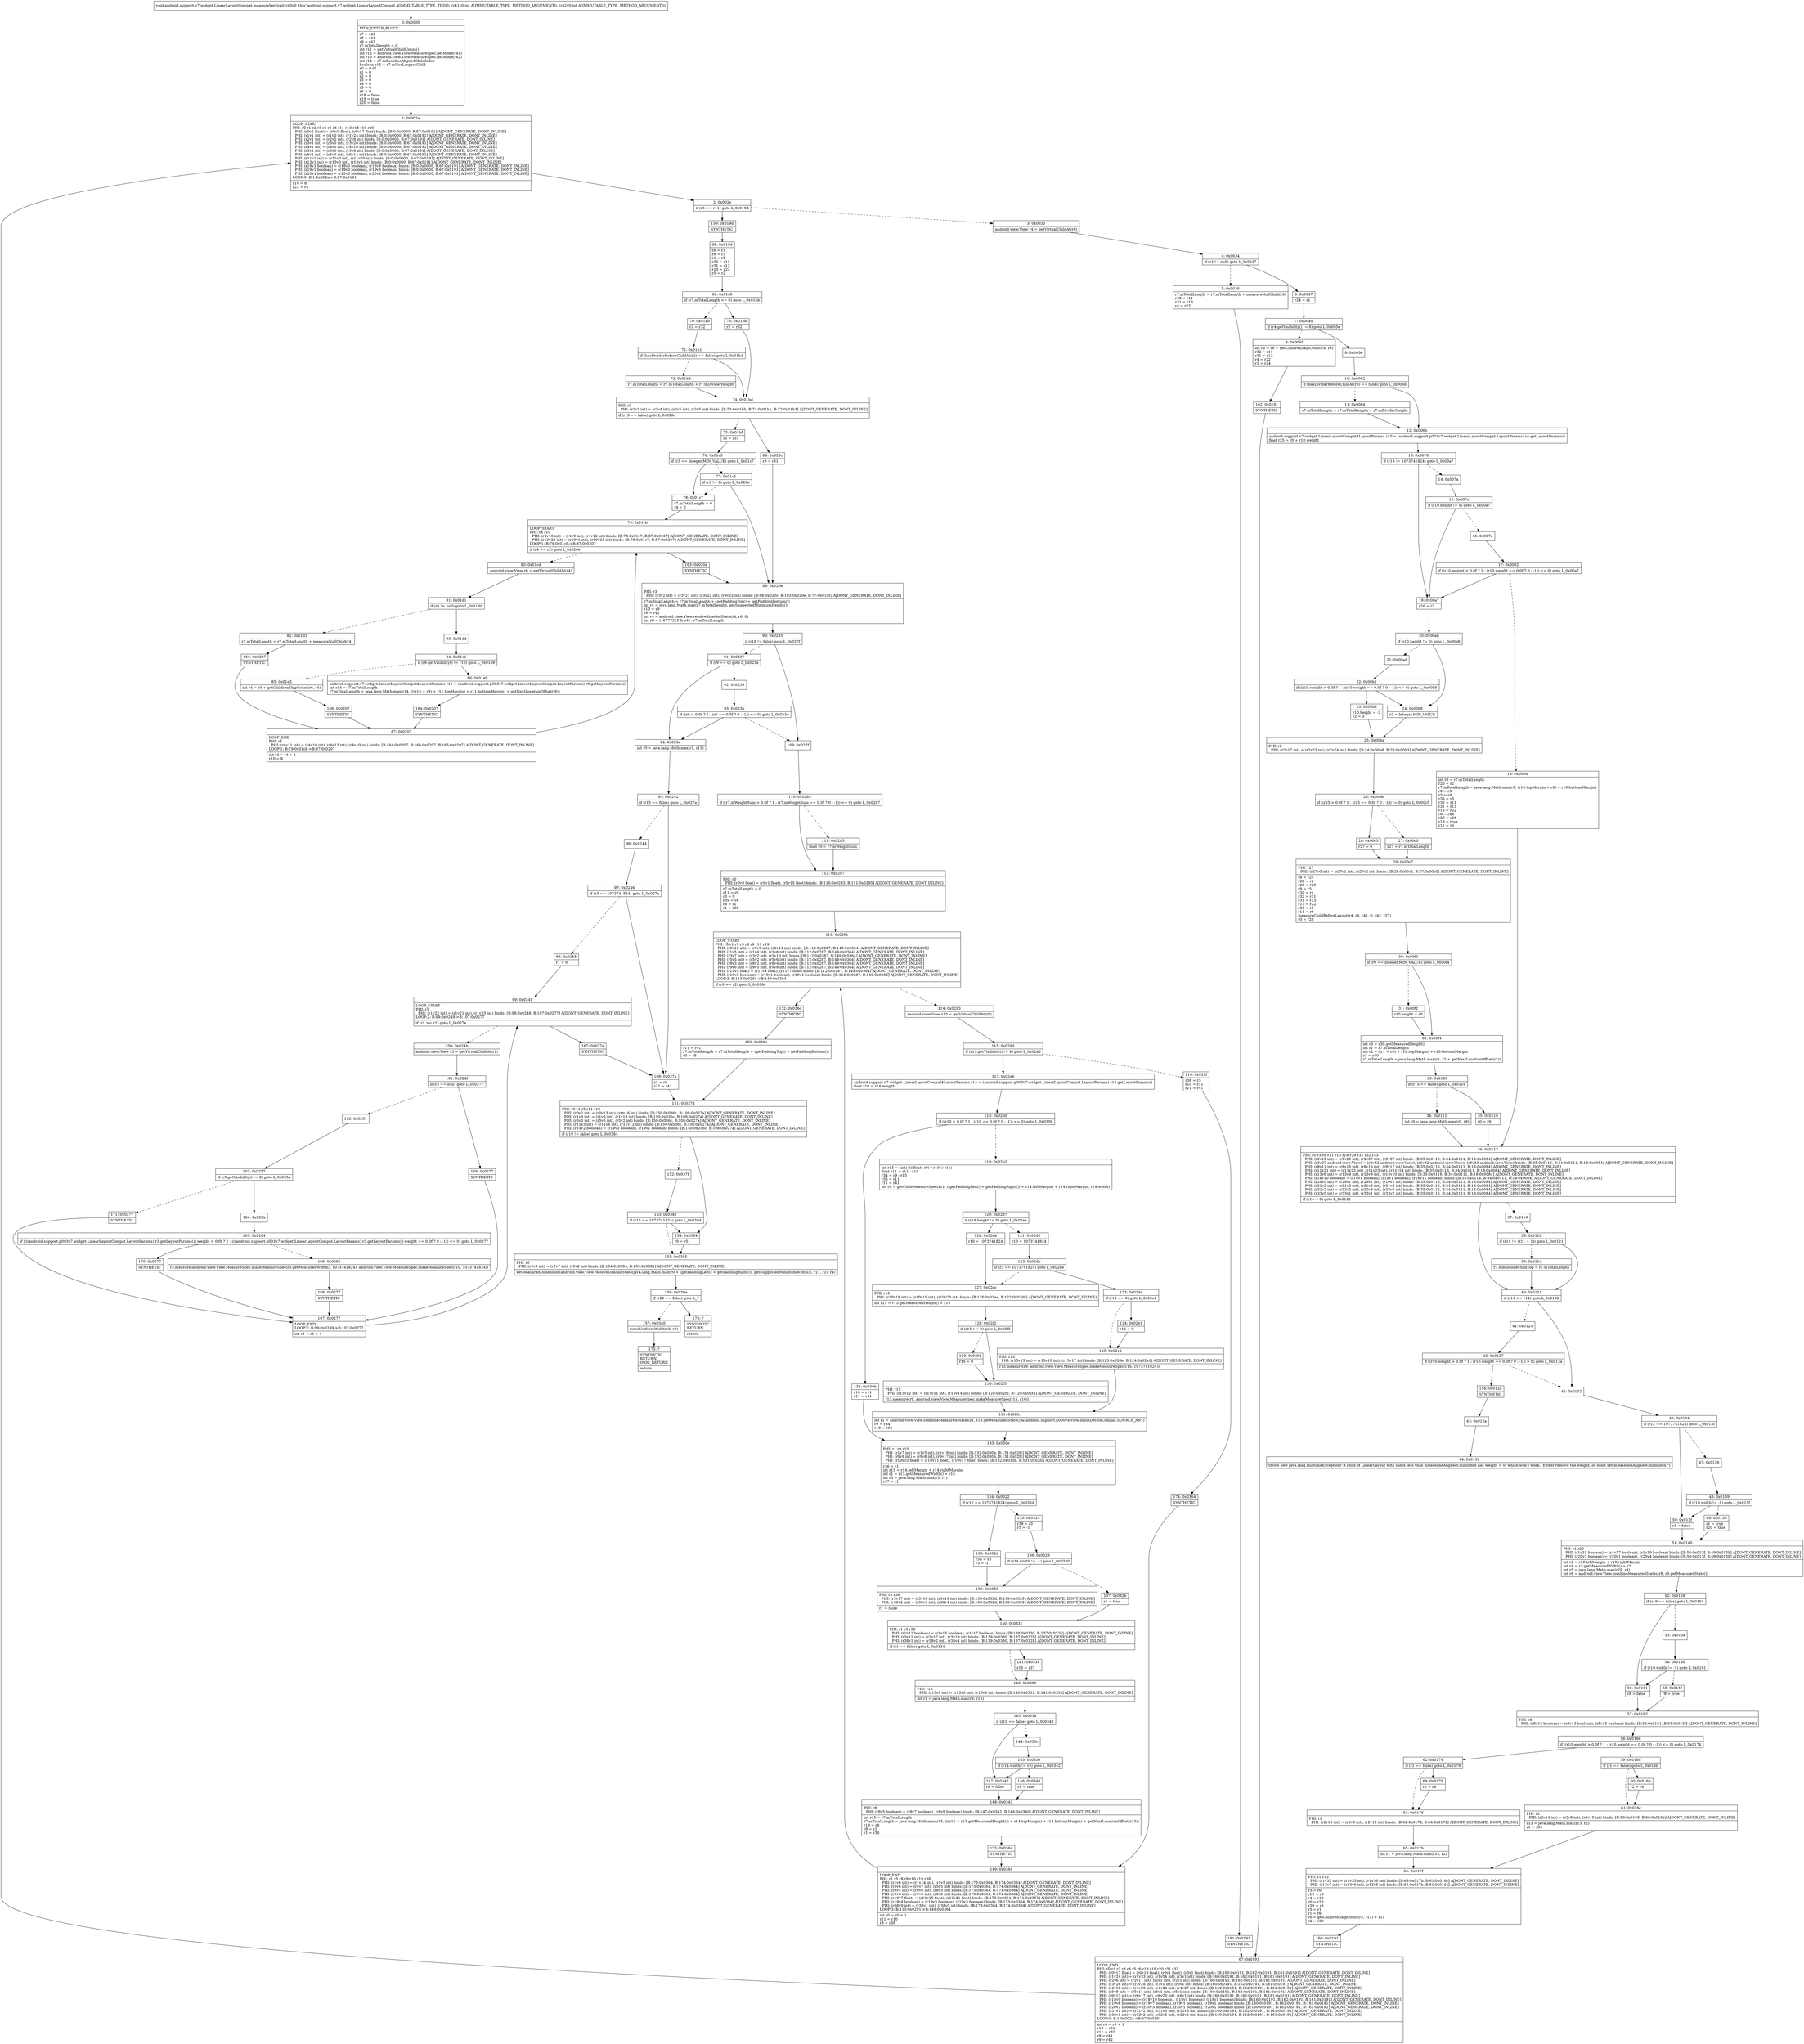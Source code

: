 digraph "CFG forandroid.support.v7.widget.LinearLayoutCompat.measureVertical(II)V" {
Node_0 [shape=record,label="{0\:\ 0x0000|MTH_ENTER_BLOCK\l|r7 = r40\lr8 = r41\lr9 = r42\lr7.mTotalLength = 0\lint r11 = getVirtualChildCount()\lint r12 = android.view.View.MeasureSpec.getMode(r41)\lint r13 = android.view.View.MeasureSpec.getMode(r42)\lint r14 = r7.mBaselineAlignedChildIndex\lboolean r15 = r7.mUseLargestChild\lr0 = 0.0f\lr1 = 0\lr2 = 0\lr3 = 0\lr4 = 0\lr5 = 0\lr6 = 0\lr18 = false\lr19 = true\lr20 = false\l}"];
Node_1 [shape=record,label="{1\:\ 0x002a|LOOP_START\lPHI: r0 r1 r2 r3 r4 r5 r6 r11 r13 r18 r19 r20 \l  PHI: (r0v1 float) = (r0v0 float), (r0v17 float) binds: [B:0:0x0000, B:67:0x0191] A[DONT_GENERATE, DONT_INLINE]\l  PHI: (r1v1 int) = (r1v0 int), (r1v24 int) binds: [B:0:0x0000, B:67:0x0191] A[DONT_GENERATE, DONT_INLINE]\l  PHI: (r2v1 int) = (r2v0 int), (r2v6 int) binds: [B:0:0x0000, B:67:0x0191] A[DONT_GENERATE, DONT_INLINE]\l  PHI: (r3v1 int) = (r3v0 int), (r3v26 int) binds: [B:0:0x0000, B:67:0x0191] A[DONT_GENERATE, DONT_INLINE]\l  PHI: (r4v1 int) = (r4v0 int), (r4v16 int) binds: [B:0:0x0000, B:67:0x0191] A[DONT_GENERATE, DONT_INLINE]\l  PHI: (r5v1 int) = (r5v0 int), (r5v8 int) binds: [B:0:0x0000, B:67:0x0191] A[DONT_GENERATE, DONT_INLINE]\l  PHI: (r6v1 int) = (r6v0 int), (r6v14 int) binds: [B:0:0x0000, B:67:0x0191] A[DONT_GENERATE, DONT_INLINE]\l  PHI: (r11v1 int) = (r11v0 int), (r11v20 int) binds: [B:0:0x0000, B:67:0x0191] A[DONT_GENERATE, DONT_INLINE]\l  PHI: (r13v1 int) = (r13v0 int), (r13v5 int) binds: [B:0:0x0000, B:67:0x0191] A[DONT_GENERATE, DONT_INLINE]\l  PHI: (r18v1 boolean) = (r18v0 boolean), (r18v9 boolean) binds: [B:0:0x0000, B:67:0x0191] A[DONT_GENERATE, DONT_INLINE]\l  PHI: (r19v1 boolean) = (r19v0 boolean), (r19v6 boolean) binds: [B:0:0x0000, B:67:0x0191] A[DONT_GENERATE, DONT_INLINE]\l  PHI: (r20v1 boolean) = (r20v0 boolean), (r20v2 boolean) binds: [B:0:0x0000, B:67:0x0191] A[DONT_GENERATE, DONT_INLINE]\lLOOP:0: B:1:0x002a\-\>B:67:0x0191\l|r10 = 8\lr22 = r4\l}"];
Node_2 [shape=record,label="{2\:\ 0x002e|if (r6 \>= r11) goto L_0x019d\l}"];
Node_3 [shape=record,label="{3\:\ 0x0030|android.view.View r4 = getVirtualChildAt(r6)\l}"];
Node_4 [shape=record,label="{4\:\ 0x0034|if (r4 != null) goto L_0x0047\l}"];
Node_5 [shape=record,label="{5\:\ 0x0036|r7.mTotalLength = r7.mTotalLength + measureNullChild(r6)\lr32 = r11\lr31 = r13\lr4 = r22\l}"];
Node_6 [shape=record,label="{6\:\ 0x0047|r24 = r1\l}"];
Node_7 [shape=record,label="{7\:\ 0x004d|if (r4.getVisibility() != 8) goto L_0x005e\l}"];
Node_8 [shape=record,label="{8\:\ 0x004f|int r6 = r6 + getChildrenSkipCount(r4, r6)\lr32 = r11\lr31 = r13\lr4 = r22\lr1 = r24\l}"];
Node_9 [shape=record,label="{9\:\ 0x005e}"];
Node_10 [shape=record,label="{10\:\ 0x0062|if (hasDividerBeforeChildAt(r6) == false) goto L_0x006b\l}"];
Node_11 [shape=record,label="{11\:\ 0x0064|r7.mTotalLength = r7.mTotalLength + r7.mDividerHeight\l}"];
Node_12 [shape=record,label="{12\:\ 0x006b|android.support.v7.widget.LinearLayoutCompat$LayoutParams r10 = (android.support.p003v7.widget.LinearLayoutCompat.LayoutParams) r4.getLayoutParams()\lfloat r25 = r0 + r10.weight\l}"];
Node_13 [shape=record,label="{13\:\ 0x0078|if (r13 != 1073741824) goto L_0x00a7\l}"];
Node_14 [shape=record,label="{14\:\ 0x007a}"];
Node_15 [shape=record,label="{15\:\ 0x007c|if (r10.height != 0) goto L_0x00a7\l}"];
Node_16 [shape=record,label="{16\:\ 0x007e}"];
Node_17 [shape=record,label="{17\:\ 0x0082|if ((r10.weight \> 0.0f ? 1 : (r10.weight == 0.0f ? 0 : \-1)) \<= 0) goto L_0x00a7\l}"];
Node_18 [shape=record,label="{18\:\ 0x0084|int r0 = r7.mTotalLength\lr26 = r2\lr7.mTotalLength = java.lang.Math.max(r0, (r10.topMargin + r0) + r10.bottomMargin)\lr0 = r3\lr3 = r4\lr33 = r5\lr32 = r11\lr31 = r13\lr13 = r22\lr8 = r24\lr29 = r26\lr18 = true\lr11 = r6\l}"];
Node_19 [shape=record,label="{19\:\ 0x00a7|r26 = r2\l}"];
Node_20 [shape=record,label="{20\:\ 0x00ab|if (r10.height != 0) goto L_0x00b8\l}"];
Node_21 [shape=record,label="{21\:\ 0x00ad}"];
Node_22 [shape=record,label="{22\:\ 0x00b1|if ((r10.weight \> 0.0f ? 1 : (r10.weight == 0.0f ? 0 : \-1)) \<= 0) goto L_0x00b8\l}"];
Node_23 [shape=record,label="{23\:\ 0x00b3|r10.height = \-2\lr2 = 0\l}"];
Node_24 [shape=record,label="{24\:\ 0x00b8|r2 = Integer.MIN_VALUE\l}"];
Node_25 [shape=record,label="{25\:\ 0x00ba|PHI: r2 \l  PHI: (r2v17 int) = (r2v23 int), (r2v24 int) binds: [B:24:0x00b8, B:23:0x00b3] A[DONT_GENERATE, DONT_INLINE]\l}"];
Node_26 [shape=record,label="{26\:\ 0x00be|if ((r25 \> 0.0f ? 1 : (r25 == 0.0f ? 0 : \-1)) != 0) goto L_0x00c5\l}"];
Node_27 [shape=record,label="{27\:\ 0x00c0|r27 = r7.mTotalLength\l}"];
Node_28 [shape=record,label="{28\:\ 0x00c5|r27 = 0\l}"];
Node_29 [shape=record,label="{29\:\ 0x00c7|PHI: r27 \l  PHI: (r27v0 int) = (r27v1 int), (r27v2 int) binds: [B:28:0x00c5, B:27:0x00c0] A[DONT_GENERATE, DONT_INLINE]\l|r8 = r24\lr28 = r2\lr29 = r26\lr9 = r3\lr30 = r4\lr32 = r11\lr31 = r13\lr13 = r22\lr33 = r5\lr11 = r6\lmeasureChildBeforeLayout(r4, r6, r41, 0, r42, r27)\lr0 = r28\l}"];
Node_30 [shape=record,label="{30\:\ 0x00f0|if (r0 == Integer.MIN_VALUE) goto L_0x00f4\l}"];
Node_31 [shape=record,label="{31\:\ 0x00f2|r10.height = r0\l}"];
Node_32 [shape=record,label="{32\:\ 0x00f4|int r0 = r30.getMeasuredHeight()\lint r1 = r7.mTotalLength\lint r2 = ((r1 + r0) + r10.topMargin) + r10.bottomMargin\lr3 = r30\lr7.mTotalLength = java.lang.Math.max(r1, r2 + getNextLocationOffset(r3))\l}"];
Node_33 [shape=record,label="{33\:\ 0x010f|if (r15 == false) goto L_0x0116\l}"];
Node_34 [shape=record,label="{34\:\ 0x0111|int r0 = java.lang.Math.max(r0, r9)\l}"];
Node_35 [shape=record,label="{35\:\ 0x0116|r0 = r9\l}"];
Node_36 [shape=record,label="{36\:\ 0x0117|PHI: r0 r3 r8 r11 r13 r18 r29 r31 r32 r33 \l  PHI: (r0v18 int) = (r0v26 int), (r0v27 int), (r0v37 int) binds: [B:35:0x0116, B:34:0x0111, B:18:0x0084] A[DONT_GENERATE, DONT_INLINE]\l  PHI: (r3v27 android.view.View) = (r3v32 android.view.View), (r3v32 android.view.View), (r3v33 android.view.View) binds: [B:35:0x0116, B:34:0x0111, B:18:0x0084] A[DONT_GENERATE, DONT_INLINE]\l  PHI: (r8v11 int) = (r8v16 int), (r8v16 int), (r8v17 int) binds: [B:35:0x0116, B:34:0x0111, B:18:0x0084] A[DONT_GENERATE, DONT_INLINE]\l  PHI: (r11v21 int) = (r11v23 int), (r11v23 int), (r11v24 int) binds: [B:35:0x0116, B:34:0x0111, B:18:0x0084] A[DONT_GENERATE, DONT_INLINE]\l  PHI: (r13v6 int) = (r13v9 int), (r13v9 int), (r13v10 int) binds: [B:35:0x0116, B:34:0x0111, B:18:0x0084] A[DONT_GENERATE, DONT_INLINE]\l  PHI: (r18v10 boolean) = (r18v1 boolean), (r18v1 boolean), (r18v11 boolean) binds: [B:35:0x0116, B:34:0x0111, B:18:0x0084] A[DONT_GENERATE, DONT_INLINE]\l  PHI: (r29v0 int) = (r29v1 int), (r29v1 int), (r29v2 int) binds: [B:35:0x0116, B:34:0x0111, B:18:0x0084] A[DONT_GENERATE, DONT_INLINE]\l  PHI: (r31v2 int) = (r31v3 int), (r31v3 int), (r31v4 int) binds: [B:35:0x0116, B:34:0x0111, B:18:0x0084] A[DONT_GENERATE, DONT_INLINE]\l  PHI: (r32v2 int) = (r32v3 int), (r32v3 int), (r32v4 int) binds: [B:35:0x0116, B:34:0x0111, B:18:0x0084] A[DONT_GENERATE, DONT_INLINE]\l  PHI: (r33v0 int) = (r33v1 int), (r33v1 int), (r33v2 int) binds: [B:35:0x0116, B:34:0x0111, B:18:0x0084] A[DONT_GENERATE, DONT_INLINE]\l|if (r14 \< 0) goto L_0x0121\l}"];
Node_37 [shape=record,label="{37\:\ 0x0119}"];
Node_38 [shape=record,label="{38\:\ 0x011b|if (r14 != (r11 + 1)) goto L_0x0121\l}"];
Node_39 [shape=record,label="{39\:\ 0x011d|r7.mBaselineChildTop = r7.mTotalLength\l}"];
Node_40 [shape=record,label="{40\:\ 0x0121|if (r11 \>= r14) goto L_0x0132\l}"];
Node_41 [shape=record,label="{41\:\ 0x0123}"];
Node_42 [shape=record,label="{42\:\ 0x0127|if ((r10.weight \> 0.0f ? 1 : (r10.weight == 0.0f ? 0 : \-1)) \> 0) goto L_0x012a\l}"];
Node_43 [shape=record,label="{43\:\ 0x012a}"];
Node_44 [shape=record,label="{44\:\ 0x0131|throw new java.lang.RuntimeException(\"A child of LinearLayout with index less than mBaselineAlignedChildIndex has weight \> 0, which won't work.  Either remove the weight, or don't set mBaselineAlignedChildIndex.\")\l}"];
Node_45 [shape=record,label="{45\:\ 0x0132}"];
Node_46 [shape=record,label="{46\:\ 0x0134|if (r12 == 1073741824) goto L_0x013f\l}"];
Node_47 [shape=record,label="{47\:\ 0x0136}"];
Node_48 [shape=record,label="{48\:\ 0x0139|if (r10.width != \-1) goto L_0x013f\l}"];
Node_49 [shape=record,label="{49\:\ 0x013b|r1 = true\lr20 = true\l}"];
Node_50 [shape=record,label="{50\:\ 0x013f|r1 = false\l}"];
Node_51 [shape=record,label="{51\:\ 0x0140|PHI: r1 r20 \l  PHI: (r1v31 boolean) = (r1v37 boolean), (r1v39 boolean) binds: [B:50:0x013f, B:49:0x013b] A[DONT_GENERATE, DONT_INLINE]\l  PHI: (r20v3 boolean) = (r20v1 boolean), (r20v4 boolean) binds: [B:50:0x013f, B:49:0x013b] A[DONT_GENERATE, DONT_INLINE]\l|int r2 = r10.leftMargin + r10.rightMargin\lint r4 = r3.getMeasuredWidth() + r2\lint r5 = java.lang.Math.max(r29, r4)\lint r6 = android.view.View.combineMeasuredStates(r8, r3.getMeasuredState())\l}"];
Node_52 [shape=record,label="{52\:\ 0x0158|if (r19 == false) goto L_0x0161\l}"];
Node_53 [shape=record,label="{53\:\ 0x015a}"];
Node_54 [shape=record,label="{54\:\ 0x015d|if (r10.width != \-1) goto L_0x0161\l}"];
Node_55 [shape=record,label="{55\:\ 0x015f|r8 = true\l}"];
Node_56 [shape=record,label="{56\:\ 0x0161|r8 = false\l}"];
Node_57 [shape=record,label="{57\:\ 0x0162|PHI: r8 \l  PHI: (r8v12 boolean) = (r8v13 boolean), (r8v15 boolean) binds: [B:56:0x0161, B:55:0x015f] A[DONT_GENERATE, DONT_INLINE]\l}"];
Node_58 [shape=record,label="{58\:\ 0x0166|if ((r10.weight \> 0.0f ? 1 : (r10.weight == 0.0f ? 0 : \-1)) \<= 0) goto L_0x0174\l}"];
Node_59 [shape=record,label="{59\:\ 0x0168|if (r1 == false) goto L_0x016b\l}"];
Node_60 [shape=record,label="{60\:\ 0x016b|r2 = r4\l}"];
Node_61 [shape=record,label="{61\:\ 0x016c|PHI: r2 \l  PHI: (r2v14 int) = (r2v8 int), (r2v15 int) binds: [B:59:0x0168, B:60:0x016b] A[DONT_GENERATE, DONT_INLINE]\l|r13 = java.lang.Math.max(r13, r2)\lr1 = r33\l}"];
Node_62 [shape=record,label="{62\:\ 0x0174|if (r1 == false) goto L_0x0179\l}"];
Node_63 [shape=record,label="{63\:\ 0x0176|PHI: r2 \l  PHI: (r2v13 int) = (r2v8 int), (r2v12 int) binds: [B:62:0x0174, B:64:0x0179] A[DONT_GENERATE, DONT_INLINE]\l}"];
Node_64 [shape=record,label="{64\:\ 0x0179|r2 = r4\l}"];
Node_65 [shape=record,label="{65\:\ 0x017b|int r1 = java.lang.Math.max(r33, r2)\l}"];
Node_66 [shape=record,label="{66\:\ 0x017f|PHI: r1 r13 \l  PHI: (r1v32 int) = (r1v35 int), (r1v36 int) binds: [B:65:0x017b, B:61:0x016c] A[DONT_GENERATE, DONT_INLINE]\l  PHI: (r13v7 int) = (r13v6 int), (r13v8 int) binds: [B:65:0x017b, B:61:0x016c] A[DONT_GENERATE, DONT_INLINE]\l|r3 = r0\lr19 = r8\lr4 = r13\lr0 = r25\lr39 = r5\lr5 = r1\lr1 = r6\lr6 = getChildrenSkipCount(r3, r11) + r11\lr2 = r39\l}"];
Node_67 [shape=record,label="{67\:\ 0x0191|LOOP_END\lPHI: r0 r1 r2 r3 r4 r5 r6 r18 r19 r20 r31 r32 \l  PHI: (r0v17 float) = (r0v19 float), (r0v1 float), (r0v1 float) binds: [B:160:0x0191, B:162:0x0191, B:161:0x0191] A[DONT_GENERATE, DONT_INLINE]\l  PHI: (r1v24 int) = (r1v33 int), (r1v54 int), (r1v1 int) binds: [B:160:0x0191, B:162:0x0191, B:161:0x0191] A[DONT_GENERATE, DONT_INLINE]\l  PHI: (r2v6 int) = (r2v11 int), (r2v1 int), (r2v1 int) binds: [B:160:0x0191, B:162:0x0191, B:161:0x0191] A[DONT_GENERATE, DONT_INLINE]\l  PHI: (r3v26 int) = (r3v28 int), (r3v1 int), (r3v1 int) binds: [B:160:0x0191, B:162:0x0191, B:161:0x0191] A[DONT_GENERATE, DONT_INLINE]\l  PHI: (r4v16 int) = (r4v20 int), (r4v24 int), (r4v27 int) binds: [B:160:0x0191, B:162:0x0191, B:161:0x0191] A[DONT_GENERATE, DONT_INLINE]\l  PHI: (r5v8 int) = (r5v11 int), (r5v1 int), (r5v1 int) binds: [B:160:0x0191, B:162:0x0191, B:161:0x0191] A[DONT_GENERATE, DONT_INLINE]\l  PHI: (r6v13 int) = (r6v17 int), (r6v20 int), (r6v1 int) binds: [B:160:0x0191, B:162:0x0191, B:161:0x0191] A[DONT_GENERATE, DONT_INLINE]\l  PHI: (r18v9 boolean) = (r18v10 boolean), (r18v1 boolean), (r18v1 boolean) binds: [B:160:0x0191, B:162:0x0191, B:161:0x0191] A[DONT_GENERATE, DONT_INLINE]\l  PHI: (r19v6 boolean) = (r19v7 boolean), (r19v1 boolean), (r19v1 boolean) binds: [B:160:0x0191, B:162:0x0191, B:161:0x0191] A[DONT_GENERATE, DONT_INLINE]\l  PHI: (r20v2 boolean) = (r20v3 boolean), (r20v1 boolean), (r20v1 boolean) binds: [B:160:0x0191, B:162:0x0191, B:161:0x0191] A[DONT_GENERATE, DONT_INLINE]\l  PHI: (r31v1 int) = (r31v2 int), (r31v5 int), (r31v6 int) binds: [B:160:0x0191, B:162:0x0191, B:161:0x0191] A[DONT_GENERATE, DONT_INLINE]\l  PHI: (r32v1 int) = (r32v2 int), (r32v5 int), (r32v6 int) binds: [B:160:0x0191, B:162:0x0191, B:161:0x0191] A[DONT_GENERATE, DONT_INLINE]\lLOOP:0: B:1:0x002a\-\>B:67:0x0191\l|int r6 = r6 + 1\lr13 = r31\lr11 = r32\lr8 = r41\lr9 = r42\l}"];
Node_68 [shape=record,label="{68\:\ 0x019d|r8 = r1\lr9 = r3\lr1 = r5\lr32 = r11\lr31 = r13\lr13 = r22\lr5 = r2\l}"];
Node_69 [shape=record,label="{69\:\ 0x01a9|if (r7.mTotalLength \<= 0) goto L_0x01bb\l}"];
Node_70 [shape=record,label="{70\:\ 0x01ab|r2 = r32\l}"];
Node_71 [shape=record,label="{71\:\ 0x01b1|if (hasDividerBeforeChildAt(r2) == false) goto L_0x01bd\l}"];
Node_72 [shape=record,label="{72\:\ 0x01b3|r7.mTotalLength = r7.mTotalLength + r7.mDividerHeight\l}"];
Node_73 [shape=record,label="{73\:\ 0x01bb|r2 = r32\l}"];
Node_74 [shape=record,label="{74\:\ 0x01bd|PHI: r2 \l  PHI: (r2v3 int) = (r2v4 int), (r2v5 int), (r2v5 int) binds: [B:73:0x01bb, B:71:0x01b1, B:72:0x01b3] A[DONT_GENERATE, DONT_INLINE]\l|if (r15 == false) goto L_0x020c\l}"];
Node_75 [shape=record,label="{75\:\ 0x01bf|r3 = r31\l}"];
Node_76 [shape=record,label="{76\:\ 0x01c3|if (r3 == Integer.MIN_VALUE) goto L_0x01c7\l}"];
Node_77 [shape=record,label="{77\:\ 0x01c5|if (r3 != 0) goto L_0x020e\l}"];
Node_78 [shape=record,label="{78\:\ 0x01c7|r7.mTotalLength = 0\lr4 = 0\l}"];
Node_79 [shape=record,label="{79\:\ 0x01cb|LOOP_START\lPHI: r4 r10 \l  PHI: (r4v10 int) = (r4v9 int), (r4v12 int) binds: [B:78:0x01c7, B:87:0x0207] A[DONT_GENERATE, DONT_INLINE]\l  PHI: (r10v22 int) = (r10v1 int), (r10v23 int) binds: [B:78:0x01c7, B:87:0x0207] A[DONT_GENERATE, DONT_INLINE]\lLOOP:1: B:79:0x01cb\-\>B:87:0x0207\l|if (r4 \>= r2) goto L_0x020e\l}"];
Node_80 [shape=record,label="{80\:\ 0x01cd|android.view.View r6 = getVirtualChildAt(r4)\l}"];
Node_81 [shape=record,label="{81\:\ 0x01d1|if (r6 != null) goto L_0x01dd\l}"];
Node_82 [shape=record,label="{82\:\ 0x01d3|r7.mTotalLength = r7.mTotalLength + measureNullChild(r4)\l}"];
Node_83 [shape=record,label="{83\:\ 0x01dd}"];
Node_84 [shape=record,label="{84\:\ 0x01e1|if (r6.getVisibility() != r10) goto L_0x01e9\l}"];
Node_85 [shape=record,label="{85\:\ 0x01e3|int r4 = r4 + getChildrenSkipCount(r6, r4)\l}"];
Node_86 [shape=record,label="{86\:\ 0x01e9|android.support.v7.widget.LinearLayoutCompat$LayoutParams r11 = (android.support.p003v7.widget.LinearLayoutCompat.LayoutParams) r6.getLayoutParams()\lint r14 = r7.mTotalLength\lr7.mTotalLength = java.lang.Math.max(r14, (((r14 + r9) + r11.topMargin) + r11.bottomMargin) + getNextLocationOffset(r6))\l}"];
Node_87 [shape=record,label="{87\:\ 0x0207|LOOP_END\lPHI: r4 \l  PHI: (r4v11 int) = (r4v10 int), (r4v13 int), (r4v10 int) binds: [B:164:0x0207, B:166:0x0207, B:165:0x0207] A[DONT_GENERATE, DONT_INLINE]\lLOOP:1: B:79:0x01cb\-\>B:87:0x0207\l|int r4 = r4 + 1\lr10 = 8\l}"];
Node_88 [shape=record,label="{88\:\ 0x020c|r3 = r31\l}"];
Node_89 [shape=record,label="{89\:\ 0x020e|PHI: r3 \l  PHI: (r3v2 int) = (r3v21 int), (r3v22 int), (r3v22 int) binds: [B:88:0x020c, B:163:0x020e, B:77:0x01c5] A[DONT_GENERATE, DONT_INLINE]\l|r7.mTotalLength = r7.mTotalLength + (getPaddingTop() + getPaddingBottom())\lint r4 = java.lang.Math.max(r7.mTotalLength, getSuggestedMinimumHeight())\lr10 = r9\lr6 = r42\lint r4 = android.view.View.resolveSizeAndState(r4, r6, 0)\lint r9 = (16777215 & r4) \- r7.mTotalLength\l}"];
Node_90 [shape=record,label="{90\:\ 0x0235|if (r18 != false) goto L_0x027f\l}"];
Node_91 [shape=record,label="{91\:\ 0x0237|if (r9 == 0) goto L_0x023e\l}"];
Node_92 [shape=record,label="{92\:\ 0x0239}"];
Node_93 [shape=record,label="{93\:\ 0x023b|if ((r0 \> 0.0f ? 1 : (r0 == 0.0f ? 0 : \-1)) \<= 0) goto L_0x023e\l}"];
Node_94 [shape=record,label="{94\:\ 0x023e|int r0 = java.lang.Math.max(r1, r13)\l}"];
Node_95 [shape=record,label="{95\:\ 0x0242|if (r15 == false) goto L_0x027a\l}"];
Node_96 [shape=record,label="{96\:\ 0x0244}"];
Node_97 [shape=record,label="{97\:\ 0x0246|if (r3 == 1073741824) goto L_0x027a\l}"];
Node_98 [shape=record,label="{98\:\ 0x0248|r1 = 0\l}"];
Node_99 [shape=record,label="{99\:\ 0x0249|LOOP_START\lPHI: r1 \l  PHI: (r1v22 int) = (r1v21 int), (r1v23 int) binds: [B:98:0x0248, B:107:0x0277] A[DONT_GENERATE, DONT_INLINE]\lLOOP:2: B:99:0x0249\-\>B:107:0x0277\l|if (r1 \>= r2) goto L_0x027a\l}"];
Node_100 [shape=record,label="{100\:\ 0x024b|android.view.View r3 = getVirtualChildAt(r1)\l}"];
Node_101 [shape=record,label="{101\:\ 0x024f|if (r3 == null) goto L_0x0277\l}"];
Node_102 [shape=record,label="{102\:\ 0x0251}"];
Node_103 [shape=record,label="{103\:\ 0x0257|if (r3.getVisibility() != 8) goto L_0x025a\l}"];
Node_104 [shape=record,label="{104\:\ 0x025a}"];
Node_105 [shape=record,label="{105\:\ 0x0264|if ((((android.support.p003v7.widget.LinearLayoutCompat.LayoutParams) r3.getLayoutParams()).weight \> 0.0f ? 1 : (((android.support.p003v7.widget.LinearLayoutCompat.LayoutParams) r3.getLayoutParams()).weight == 0.0f ? 0 : \-1)) \<= 0) goto L_0x0277\l}"];
Node_106 [shape=record,label="{106\:\ 0x0266|r3.measure(android.view.View.MeasureSpec.makeMeasureSpec(r3.getMeasuredWidth(), 1073741824), android.view.View.MeasureSpec.makeMeasureSpec(r10, 1073741824))\l}"];
Node_107 [shape=record,label="{107\:\ 0x0277|LOOP_END\lLOOP:2: B:99:0x0249\-\>B:107:0x0277\l|int r1 = r1 + 1\l}"];
Node_108 [shape=record,label="{108\:\ 0x027a|r1 = r8\lr11 = r41\l}"];
Node_109 [shape=record,label="{109\:\ 0x027f}"];
Node_110 [shape=record,label="{110\:\ 0x0283|if ((r7.mWeightSum \> 0.0f ? 1 : (r7.mWeightSum == 0.0f ? 0 : \-1)) \<= 0) goto L_0x0287\l}"];
Node_111 [shape=record,label="{111\:\ 0x0285|float r0 = r7.mWeightSum\l}"];
Node_112 [shape=record,label="{112\:\ 0x0287|PHI: r0 \l  PHI: (r0v8 float) = (r0v1 float), (r0v15 float) binds: [B:110:0x0283, B:111:0x0285] A[DONT_GENERATE, DONT_INLINE]\l|r7.mTotalLength = 0\lr11 = r0\lr0 = 0\lr39 = r8\lr8 = r1\lr1 = r39\l}"];
Node_113 [shape=record,label="{113\:\ 0x0291|LOOP_START\lPHI: r0 r1 r3 r5 r8 r9 r11 r19 \l  PHI: (r0v10 int) = (r0v9 int), (r0v14 int) binds: [B:112:0x0287, B:149:0x0364] A[DONT_GENERATE, DONT_INLINE]\l  PHI: (r1v5 int) = (r1v4 int), (r1v6 int) binds: [B:112:0x0287, B:149:0x0364] A[DONT_GENERATE, DONT_INLINE]\l  PHI: (r3v7 int) = (r3v2 int), (r3v10 int) binds: [B:112:0x0287, B:149:0x0364] A[DONT_GENERATE, DONT_INLINE]\l  PHI: (r5v5 int) = (r5v2 int), (r5v6 int) binds: [B:112:0x0287, B:149:0x0364] A[DONT_GENERATE, DONT_INLINE]\l  PHI: (r8v3 int) = (r8v2 int), (r8v4 int) binds: [B:112:0x0287, B:149:0x0364] A[DONT_GENERATE, DONT_INLINE]\l  PHI: (r9v6 int) = (r9v5 int), (r9v8 int) binds: [B:112:0x0287, B:149:0x0364] A[DONT_GENERATE, DONT_INLINE]\l  PHI: (r11v5 float) = (r11v4 float), (r11v7 float) binds: [B:112:0x0287, B:149:0x0364] A[DONT_GENERATE, DONT_INLINE]\l  PHI: (r19v3 boolean) = (r19v1 boolean), (r19v4 boolean) binds: [B:112:0x0287, B:149:0x0364] A[DONT_GENERATE, DONT_INLINE]\lLOOP:3: B:113:0x0291\-\>B:149:0x0364\l|if (r0 \>= r2) goto L_0x036c\l}"];
Node_114 [shape=record,label="{114\:\ 0x0293|android.view.View r13 = getVirtualChildAt(r0)\l}"];
Node_115 [shape=record,label="{115\:\ 0x029d|if (r13.getVisibility() != 8) goto L_0x02a6\l}"];
Node_116 [shape=record,label="{116\:\ 0x029f|r38 = r3\lr10 = r11\lr11 = r41\l}"];
Node_117 [shape=record,label="{117\:\ 0x02a6|android.support.v7.widget.LinearLayoutCompat$LayoutParams r14 = (android.support.p003v7.widget.LinearLayoutCompat.LayoutParams) r13.getLayoutParams()\lfloat r10 = r14.weight\l}"];
Node_118 [shape=record,label="{118\:\ 0x02b0|if ((r10 \> 0.0f ? 1 : (r10 == 0.0f ? 0 : \-1)) \<= 0) goto L_0x030b\l}"];
Node_119 [shape=record,label="{119\:\ 0x02b2|int r15 = (int) ((((float) r9) * r10) \/ r11)\lfloat r11 = r11 \- r10\lr34 = r9 \- r15\lr35 = r11\lr11 = r41\lint r9 = getChildMeasureSpec(r11, ((getPaddingLeft() + getPaddingRight()) + r14.leftMargin) + r14.rightMargin, r14.width)\l}"];
Node_120 [shape=record,label="{120\:\ 0x02d7|if (r14.height != 0) goto L_0x02ea\l}"];
Node_121 [shape=record,label="{121\:\ 0x02d9|r10 = 1073741824\l}"];
Node_122 [shape=record,label="{122\:\ 0x02db|if (r3 == 1073741824) goto L_0x02de\l}"];
Node_123 [shape=record,label="{123\:\ 0x02de|if (r15 \<= 0) goto L_0x02e1\l}"];
Node_124 [shape=record,label="{124\:\ 0x02e1|r15 = 0\l}"];
Node_125 [shape=record,label="{125\:\ 0x02e2|PHI: r15 \l  PHI: (r15v15 int) = (r15v10 int), (r15v17 int) binds: [B:123:0x02de, B:124:0x02e1] A[DONT_GENERATE, DONT_INLINE]\l|r13.measure(r9, android.view.View.MeasureSpec.makeMeasureSpec(r15, 1073741824))\l}"];
Node_126 [shape=record,label="{126\:\ 0x02ea|r10 = 1073741824\l}"];
Node_127 [shape=record,label="{127\:\ 0x02ec|PHI: r10 \l  PHI: (r10v18 int) = (r10v19 int), (r10v20 int) binds: [B:126:0x02ea, B:122:0x02db] A[DONT_GENERATE, DONT_INLINE]\l|int r15 = r13.getMeasuredHeight() + r15\l}"];
Node_128 [shape=record,label="{128\:\ 0x02f2|if (r15 \>= 0) goto L_0x02f5\l}"];
Node_129 [shape=record,label="{129\:\ 0x02f4|r15 = 0\l}"];
Node_130 [shape=record,label="{130\:\ 0x02f5|PHI: r15 \l  PHI: (r15v12 int) = (r15v11 int), (r15v14 int) binds: [B:128:0x02f2, B:129:0x02f4] A[DONT_GENERATE, DONT_INLINE]\l|r13.measure(r9, android.view.View.MeasureSpec.makeMeasureSpec(r15, r10))\l}"];
Node_131 [shape=record,label="{131\:\ 0x02fc|int r1 = android.view.View.combineMeasuredStates(r1, r13.getMeasuredState() & android.support.p000v4.view.InputDeviceCompat.SOURCE_ANY)\lr9 = r34\lr10 = r35\l}"];
Node_132 [shape=record,label="{132\:\ 0x030b|r10 = r11\lr11 = r41\l}"];
Node_133 [shape=record,label="{133\:\ 0x030e|PHI: r1 r9 r10 \l  PHI: (r1v7 int) = (r1v5 int), (r1v18 int) binds: [B:132:0x030b, B:131:0x02fc] A[DONT_GENERATE, DONT_INLINE]\l  PHI: (r9v9 int) = (r9v6 int), (r9v17 int) binds: [B:132:0x030b, B:131:0x02fc] A[DONT_GENERATE, DONT_INLINE]\l  PHI: (r10v10 float) = (r10v11 float), (r10v17 float) binds: [B:132:0x030b, B:131:0x02fc] A[DONT_GENERATE, DONT_INLINE]\l|r36 = r1\lint r15 = r14.leftMargin + r14.rightMargin\lint r1 = r13.getMeasuredWidth() + r15\lint r5 = java.lang.Math.max(r5, r1)\lr37 = r1\l}"];
Node_134 [shape=record,label="{134\:\ 0x0322|if (r12 == 1073741824) goto L_0x032d\l}"];
Node_135 [shape=record,label="{135\:\ 0x0324|r38 = r3\lr3 = \-1\l}"];
Node_136 [shape=record,label="{136\:\ 0x0329|if (r14.width != \-1) goto L_0x0330\l}"];
Node_137 [shape=record,label="{137\:\ 0x032b|r1 = true\l}"];
Node_138 [shape=record,label="{138\:\ 0x032d|r38 = r3\lr3 = \-1\l}"];
Node_139 [shape=record,label="{139\:\ 0x0330|PHI: r3 r38 \l  PHI: (r3v17 int) = (r3v18 int), (r3v19 int) binds: [B:138:0x032d, B:136:0x0329] A[DONT_GENERATE, DONT_INLINE]\l  PHI: (r38v2 int) = (r38v3 int), (r38v4 int) binds: [B:138:0x032d, B:136:0x0329] A[DONT_GENERATE, DONT_INLINE]\l|r1 = false\l}"];
Node_140 [shape=record,label="{140\:\ 0x0331|PHI: r1 r3 r38 \l  PHI: (r1v12 boolean) = (r1v15 boolean), (r1v17 boolean) binds: [B:139:0x0330, B:137:0x032b] A[DONT_GENERATE, DONT_INLINE]\l  PHI: (r3v11 int) = (r3v17 int), (r3v19 int) binds: [B:139:0x0330, B:137:0x032b] A[DONT_GENERATE, DONT_INLINE]\l  PHI: (r38v1 int) = (r38v2 int), (r38v4 int) binds: [B:139:0x0330, B:137:0x032b] A[DONT_GENERATE, DONT_INLINE]\l|if (r1 == false) goto L_0x0334\l}"];
Node_141 [shape=record,label="{141\:\ 0x0334|r15 = r37\l}"];
Node_142 [shape=record,label="{142\:\ 0x0336|PHI: r15 \l  PHI: (r15v4 int) = (r15v3 int), (r15v6 int) binds: [B:140:0x0331, B:141:0x0334] A[DONT_GENERATE, DONT_INLINE]\l|int r1 = java.lang.Math.max(r8, r15)\l}"];
Node_143 [shape=record,label="{143\:\ 0x033a|if (r19 == false) goto L_0x0342\l}"];
Node_144 [shape=record,label="{144\:\ 0x033c}"];
Node_145 [shape=record,label="{145\:\ 0x033e|if (r14.width != r3) goto L_0x0342\l}"];
Node_146 [shape=record,label="{146\:\ 0x0340|r8 = true\l}"];
Node_147 [shape=record,label="{147\:\ 0x0342|r8 = false\l}"];
Node_148 [shape=record,label="{148\:\ 0x0343|PHI: r8 \l  PHI: (r8v5 boolean) = (r8v7 boolean), (r8v9 boolean) binds: [B:147:0x0342, B:146:0x0340] A[DONT_GENERATE, DONT_INLINE]\l|int r15 = r7.mTotalLength\lr7.mTotalLength = java.lang.Math.max(r15, (((r15 + r13.getMeasuredHeight()) + r14.topMargin) + r14.bottomMargin) + getNextLocationOffset(r13))\lr19 = r8\lr8 = r1\lr1 = r36\l}"];
Node_149 [shape=record,label="{149\:\ 0x0364|LOOP_END\lPHI: r1 r5 r8 r9 r10 r19 r38 \l  PHI: (r1v6 int) = (r1v14 int), (r1v5 int) binds: [B:173:0x0364, B:174:0x0364] A[DONT_GENERATE, DONT_INLINE]\l  PHI: (r5v6 int) = (r5v7 int), (r5v5 int) binds: [B:173:0x0364, B:174:0x0364] A[DONT_GENERATE, DONT_INLINE]\l  PHI: (r8v4 int) = (r8v6 int), (r8v3 int) binds: [B:173:0x0364, B:174:0x0364] A[DONT_GENERATE, DONT_INLINE]\l  PHI: (r9v8 int) = (r9v9 int), (r9v6 int) binds: [B:173:0x0364, B:174:0x0364] A[DONT_GENERATE, DONT_INLINE]\l  PHI: (r10v7 float) = (r10v10 float), (r10v21 float) binds: [B:173:0x0364, B:174:0x0364] A[DONT_GENERATE, DONT_INLINE]\l  PHI: (r19v4 boolean) = (r19v5 boolean), (r19v3 boolean) binds: [B:173:0x0364, B:174:0x0364] A[DONT_GENERATE, DONT_INLINE]\l  PHI: (r38v0 int) = (r38v1 int), (r38v5 int) binds: [B:173:0x0364, B:174:0x0364] A[DONT_GENERATE, DONT_INLINE]\lLOOP:3: B:113:0x0291\-\>B:149:0x0364\l|int r0 = r0 + 1\lr11 = r10\lr3 = r38\l}"];
Node_150 [shape=record,label="{150\:\ 0x036c|r11 = r41\lr7.mTotalLength = r7.mTotalLength + (getPaddingTop() + getPaddingBottom())\lr0 = r8\l}"];
Node_151 [shape=record,label="{151\:\ 0x037d|PHI: r0 r1 r5 r11 r19 \l  PHI: (r0v2 int) = (r0v13 int), (r0v16 int) binds: [B:150:0x036c, B:108:0x027a] A[DONT_GENERATE, DONT_INLINE]\l  PHI: (r1v3 int) = (r1v5 int), (r1v19 int) binds: [B:150:0x036c, B:108:0x027a] A[DONT_GENERATE, DONT_INLINE]\l  PHI: (r5v3 int) = (r5v5 int), (r5v2 int) binds: [B:150:0x036c, B:108:0x027a] A[DONT_GENERATE, DONT_INLINE]\l  PHI: (r11v3 int) = (r11v6 int), (r11v12 int) binds: [B:150:0x036c, B:108:0x027a] A[DONT_GENERATE, DONT_INLINE]\l  PHI: (r19v2 boolean) = (r19v3 boolean), (r19v1 boolean) binds: [B:150:0x036c, B:108:0x027a] A[DONT_GENERATE, DONT_INLINE]\l|if (r19 != false) goto L_0x0384\l}"];
Node_152 [shape=record,label="{152\:\ 0x037f}"];
Node_153 [shape=record,label="{153\:\ 0x0381|if (r12 == 1073741824) goto L_0x0384\l}"];
Node_154 [shape=record,label="{154\:\ 0x0384|r0 = r5\l}"];
Node_155 [shape=record,label="{155\:\ 0x0385|PHI: r0 \l  PHI: (r0v3 int) = (r0v7 int), (r0v2 int) binds: [B:154:0x0384, B:153:0x0381] A[DONT_GENERATE, DONT_INLINE]\l|setMeasuredDimension(android.view.View.resolveSizeAndState(java.lang.Math.max(r0 + (getPaddingLeft() + getPaddingRight()), getSuggestedMinimumWidth()), r11, r1), r4)\l}"];
Node_156 [shape=record,label="{156\:\ 0x039e|if (r20 == false) goto L_?\l}"];
Node_157 [shape=record,label="{157\:\ 0x03a0|forceUniformWidth(r2, r6)\l}"];
Node_158 [shape=record,label="{158\:\ 0x012a|SYNTHETIC\l}"];
Node_159 [shape=record,label="{159\:\ 0x019d|SYNTHETIC\l}"];
Node_160 [shape=record,label="{160\:\ 0x0191|SYNTHETIC\l}"];
Node_161 [shape=record,label="{161\:\ 0x0191|SYNTHETIC\l}"];
Node_162 [shape=record,label="{162\:\ 0x0191|SYNTHETIC\l}"];
Node_163 [shape=record,label="{163\:\ 0x020e|SYNTHETIC\l}"];
Node_164 [shape=record,label="{164\:\ 0x0207|SYNTHETIC\l}"];
Node_165 [shape=record,label="{165\:\ 0x0207|SYNTHETIC\l}"];
Node_166 [shape=record,label="{166\:\ 0x0207|SYNTHETIC\l}"];
Node_167 [shape=record,label="{167\:\ 0x027a|SYNTHETIC\l}"];
Node_168 [shape=record,label="{168\:\ 0x0277|SYNTHETIC\l}"];
Node_169 [shape=record,label="{169\:\ 0x0277|SYNTHETIC\l}"];
Node_170 [shape=record,label="{170\:\ 0x0277|SYNTHETIC\l}"];
Node_171 [shape=record,label="{171\:\ 0x0277|SYNTHETIC\l}"];
Node_172 [shape=record,label="{172\:\ 0x036c|SYNTHETIC\l}"];
Node_173 [shape=record,label="{173\:\ 0x0364|SYNTHETIC\l}"];
Node_174 [shape=record,label="{174\:\ 0x0364|SYNTHETIC\l}"];
Node_175 [shape=record,label="{175\:\ ?|SYNTHETIC\lRETURN\lORIG_RETURN\l|return\l}"];
Node_176 [shape=record,label="{176\:\ ?|SYNTHETIC\lRETURN\l|return\l}"];
MethodNode[shape=record,label="{void android.support.v7.widget.LinearLayoutCompat.measureVertical((r40v0 'this' android.support.v7.widget.LinearLayoutCompat A[IMMUTABLE_TYPE, THIS]), (r41v0 int A[IMMUTABLE_TYPE, METHOD_ARGUMENT]), (r42v0 int A[IMMUTABLE_TYPE, METHOD_ARGUMENT])) }"];
MethodNode -> Node_0;
Node_0 -> Node_1;
Node_1 -> Node_2;
Node_2 -> Node_3[style=dashed];
Node_2 -> Node_159;
Node_3 -> Node_4;
Node_4 -> Node_5[style=dashed];
Node_4 -> Node_6;
Node_5 -> Node_161;
Node_6 -> Node_7;
Node_7 -> Node_8[style=dashed];
Node_7 -> Node_9;
Node_8 -> Node_162;
Node_9 -> Node_10;
Node_10 -> Node_11[style=dashed];
Node_10 -> Node_12;
Node_11 -> Node_12;
Node_12 -> Node_13;
Node_13 -> Node_14[style=dashed];
Node_13 -> Node_19;
Node_14 -> Node_15;
Node_15 -> Node_16[style=dashed];
Node_15 -> Node_19;
Node_16 -> Node_17;
Node_17 -> Node_18[style=dashed];
Node_17 -> Node_19;
Node_18 -> Node_36;
Node_19 -> Node_20;
Node_20 -> Node_21[style=dashed];
Node_20 -> Node_24;
Node_21 -> Node_22;
Node_22 -> Node_23[style=dashed];
Node_22 -> Node_24;
Node_23 -> Node_25;
Node_24 -> Node_25;
Node_25 -> Node_26;
Node_26 -> Node_27[style=dashed];
Node_26 -> Node_28;
Node_27 -> Node_29;
Node_28 -> Node_29;
Node_29 -> Node_30;
Node_30 -> Node_31[style=dashed];
Node_30 -> Node_32;
Node_31 -> Node_32;
Node_32 -> Node_33;
Node_33 -> Node_34[style=dashed];
Node_33 -> Node_35;
Node_34 -> Node_36;
Node_35 -> Node_36;
Node_36 -> Node_37[style=dashed];
Node_36 -> Node_40;
Node_37 -> Node_38;
Node_38 -> Node_39[style=dashed];
Node_38 -> Node_40;
Node_39 -> Node_40;
Node_40 -> Node_41[style=dashed];
Node_40 -> Node_45;
Node_41 -> Node_42;
Node_42 -> Node_45[style=dashed];
Node_42 -> Node_158;
Node_43 -> Node_44;
Node_45 -> Node_46;
Node_46 -> Node_47[style=dashed];
Node_46 -> Node_50;
Node_47 -> Node_48;
Node_48 -> Node_49[style=dashed];
Node_48 -> Node_50;
Node_49 -> Node_51;
Node_50 -> Node_51;
Node_51 -> Node_52;
Node_52 -> Node_53[style=dashed];
Node_52 -> Node_56;
Node_53 -> Node_54;
Node_54 -> Node_55[style=dashed];
Node_54 -> Node_56;
Node_55 -> Node_57;
Node_56 -> Node_57;
Node_57 -> Node_58;
Node_58 -> Node_59[style=dashed];
Node_58 -> Node_62;
Node_59 -> Node_60;
Node_59 -> Node_61[style=dashed];
Node_60 -> Node_61;
Node_61 -> Node_66;
Node_62 -> Node_63[style=dashed];
Node_62 -> Node_64;
Node_63 -> Node_65;
Node_64 -> Node_63;
Node_65 -> Node_66;
Node_66 -> Node_160;
Node_67 -> Node_1;
Node_68 -> Node_69;
Node_69 -> Node_70[style=dashed];
Node_69 -> Node_73;
Node_70 -> Node_71;
Node_71 -> Node_72[style=dashed];
Node_71 -> Node_74;
Node_72 -> Node_74;
Node_73 -> Node_74;
Node_74 -> Node_75[style=dashed];
Node_74 -> Node_88;
Node_75 -> Node_76;
Node_76 -> Node_77[style=dashed];
Node_76 -> Node_78;
Node_77 -> Node_78[style=dashed];
Node_77 -> Node_89;
Node_78 -> Node_79;
Node_79 -> Node_80[style=dashed];
Node_79 -> Node_163;
Node_80 -> Node_81;
Node_81 -> Node_82[style=dashed];
Node_81 -> Node_83;
Node_82 -> Node_165;
Node_83 -> Node_84;
Node_84 -> Node_85[style=dashed];
Node_84 -> Node_86;
Node_85 -> Node_166;
Node_86 -> Node_164;
Node_87 -> Node_79;
Node_88 -> Node_89;
Node_89 -> Node_90;
Node_90 -> Node_91[style=dashed];
Node_90 -> Node_109;
Node_91 -> Node_92[style=dashed];
Node_91 -> Node_94;
Node_92 -> Node_93;
Node_93 -> Node_94;
Node_93 -> Node_109[style=dashed];
Node_94 -> Node_95;
Node_95 -> Node_96[style=dashed];
Node_95 -> Node_108;
Node_96 -> Node_97;
Node_97 -> Node_98[style=dashed];
Node_97 -> Node_108;
Node_98 -> Node_99;
Node_99 -> Node_100[style=dashed];
Node_99 -> Node_167;
Node_100 -> Node_101;
Node_101 -> Node_102[style=dashed];
Node_101 -> Node_169;
Node_102 -> Node_103;
Node_103 -> Node_104;
Node_103 -> Node_171[style=dashed];
Node_104 -> Node_105;
Node_105 -> Node_106[style=dashed];
Node_105 -> Node_170;
Node_106 -> Node_168;
Node_107 -> Node_99;
Node_108 -> Node_151;
Node_109 -> Node_110;
Node_110 -> Node_111[style=dashed];
Node_110 -> Node_112;
Node_111 -> Node_112;
Node_112 -> Node_113;
Node_113 -> Node_114[style=dashed];
Node_113 -> Node_172;
Node_114 -> Node_115;
Node_115 -> Node_116[style=dashed];
Node_115 -> Node_117;
Node_116 -> Node_174;
Node_117 -> Node_118;
Node_118 -> Node_119[style=dashed];
Node_118 -> Node_132;
Node_119 -> Node_120;
Node_120 -> Node_121[style=dashed];
Node_120 -> Node_126;
Node_121 -> Node_122;
Node_122 -> Node_123;
Node_122 -> Node_127[style=dashed];
Node_123 -> Node_124;
Node_123 -> Node_125[style=dashed];
Node_124 -> Node_125;
Node_125 -> Node_131;
Node_126 -> Node_127;
Node_127 -> Node_128;
Node_128 -> Node_129[style=dashed];
Node_128 -> Node_130;
Node_129 -> Node_130;
Node_130 -> Node_131;
Node_131 -> Node_133;
Node_132 -> Node_133;
Node_133 -> Node_134;
Node_134 -> Node_135[style=dashed];
Node_134 -> Node_138;
Node_135 -> Node_136;
Node_136 -> Node_137[style=dashed];
Node_136 -> Node_139;
Node_137 -> Node_140;
Node_138 -> Node_139;
Node_139 -> Node_140;
Node_140 -> Node_141;
Node_140 -> Node_142[style=dashed];
Node_141 -> Node_142;
Node_142 -> Node_143;
Node_143 -> Node_144[style=dashed];
Node_143 -> Node_147;
Node_144 -> Node_145;
Node_145 -> Node_146[style=dashed];
Node_145 -> Node_147;
Node_146 -> Node_148;
Node_147 -> Node_148;
Node_148 -> Node_173;
Node_149 -> Node_113;
Node_150 -> Node_151;
Node_151 -> Node_152[style=dashed];
Node_151 -> Node_154;
Node_152 -> Node_153;
Node_153 -> Node_154;
Node_153 -> Node_155[style=dashed];
Node_154 -> Node_155;
Node_155 -> Node_156;
Node_156 -> Node_157[style=dashed];
Node_156 -> Node_176;
Node_157 -> Node_175;
Node_158 -> Node_43;
Node_159 -> Node_68;
Node_160 -> Node_67;
Node_161 -> Node_67;
Node_162 -> Node_67;
Node_163 -> Node_89;
Node_164 -> Node_87;
Node_165 -> Node_87;
Node_166 -> Node_87;
Node_167 -> Node_108;
Node_168 -> Node_107;
Node_169 -> Node_107;
Node_170 -> Node_107;
Node_171 -> Node_107;
Node_172 -> Node_150;
Node_173 -> Node_149;
Node_174 -> Node_149;
}

